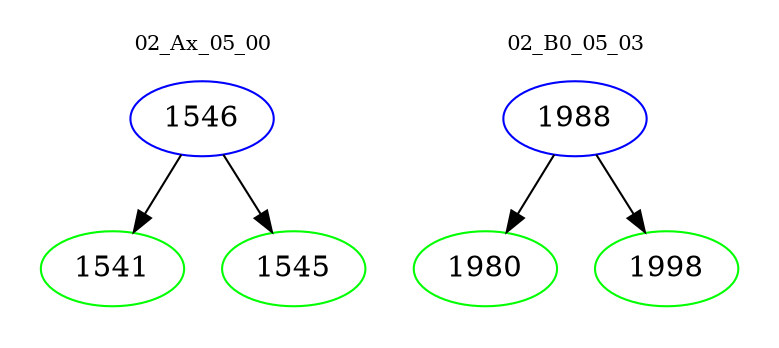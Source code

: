 digraph{
subgraph cluster_0 {
color = white
label = "02_Ax_05_00";
fontsize=10;
T0_1546 [label="1546", color="blue"]
T0_1546 -> T0_1541 [color="black"]
T0_1541 [label="1541", color="green"]
T0_1546 -> T0_1545 [color="black"]
T0_1545 [label="1545", color="green"]
}
subgraph cluster_1 {
color = white
label = "02_B0_05_03";
fontsize=10;
T1_1988 [label="1988", color="blue"]
T1_1988 -> T1_1980 [color="black"]
T1_1980 [label="1980", color="green"]
T1_1988 -> T1_1998 [color="black"]
T1_1998 [label="1998", color="green"]
}
}
